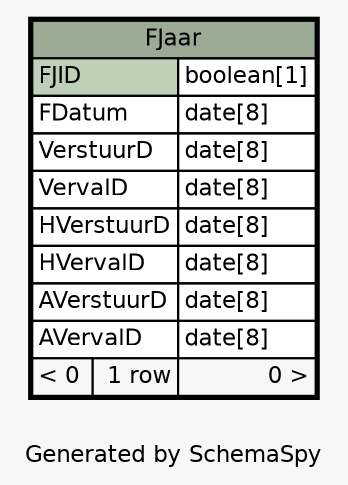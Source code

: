 // dot 2.40.1 on Linux 4.19.0-6-amd64
// SchemaSpy rev 590
digraph "oneDegreeRelationshipsDiagram" {
  graph [
    rankdir="RL"
    bgcolor="#f7f7f7"
    label="\nGenerated by SchemaSpy"
    labeljust="l"
    nodesep="0.18"
    ranksep="0.46"
    fontname="Helvetica"
    fontsize="11"
  ];
  node [
    fontname="Helvetica"
    fontsize="11"
    shape="plaintext"
  ];
  edge [
    arrowsize="0.8"
  ];
  "FJaar" [
    label=<
    <TABLE BORDER="2" CELLBORDER="1" CELLSPACING="0" BGCOLOR="#ffffff">
      <TR><TD COLSPAN="3" BGCOLOR="#9bab96" ALIGN="CENTER">FJaar</TD></TR>
      <TR><TD PORT="FJID" COLSPAN="2" BGCOLOR="#bed1b8" ALIGN="LEFT">FJID</TD><TD PORT="FJID.type" ALIGN="LEFT">boolean[1]</TD></TR>
      <TR><TD PORT="FDatum" COLSPAN="2" ALIGN="LEFT">FDatum</TD><TD PORT="FDatum.type" ALIGN="LEFT">date[8]</TD></TR>
      <TR><TD PORT="VerstuurD" COLSPAN="2" ALIGN="LEFT">VerstuurD</TD><TD PORT="VerstuurD.type" ALIGN="LEFT">date[8]</TD></TR>
      <TR><TD PORT="VervalD" COLSPAN="2" ALIGN="LEFT">VervalD</TD><TD PORT="VervalD.type" ALIGN="LEFT">date[8]</TD></TR>
      <TR><TD PORT="HVerstuurD" COLSPAN="2" ALIGN="LEFT">HVerstuurD</TD><TD PORT="HVerstuurD.type" ALIGN="LEFT">date[8]</TD></TR>
      <TR><TD PORT="HVervalD" COLSPAN="2" ALIGN="LEFT">HVervalD</TD><TD PORT="HVervalD.type" ALIGN="LEFT">date[8]</TD></TR>
      <TR><TD PORT="AVerstuurD" COLSPAN="2" ALIGN="LEFT">AVerstuurD</TD><TD PORT="AVerstuurD.type" ALIGN="LEFT">date[8]</TD></TR>
      <TR><TD PORT="AVervalD" COLSPAN="2" ALIGN="LEFT">AVervalD</TD><TD PORT="AVervalD.type" ALIGN="LEFT">date[8]</TD></TR>
      <TR><TD ALIGN="LEFT" BGCOLOR="#f7f7f7">&lt; 0</TD><TD ALIGN="RIGHT" BGCOLOR="#f7f7f7">1 row</TD><TD ALIGN="RIGHT" BGCOLOR="#f7f7f7">0 &gt;</TD></TR>
    </TABLE>>
    URL="FJaar.html"
    tooltip="FJaar"
  ];
}
